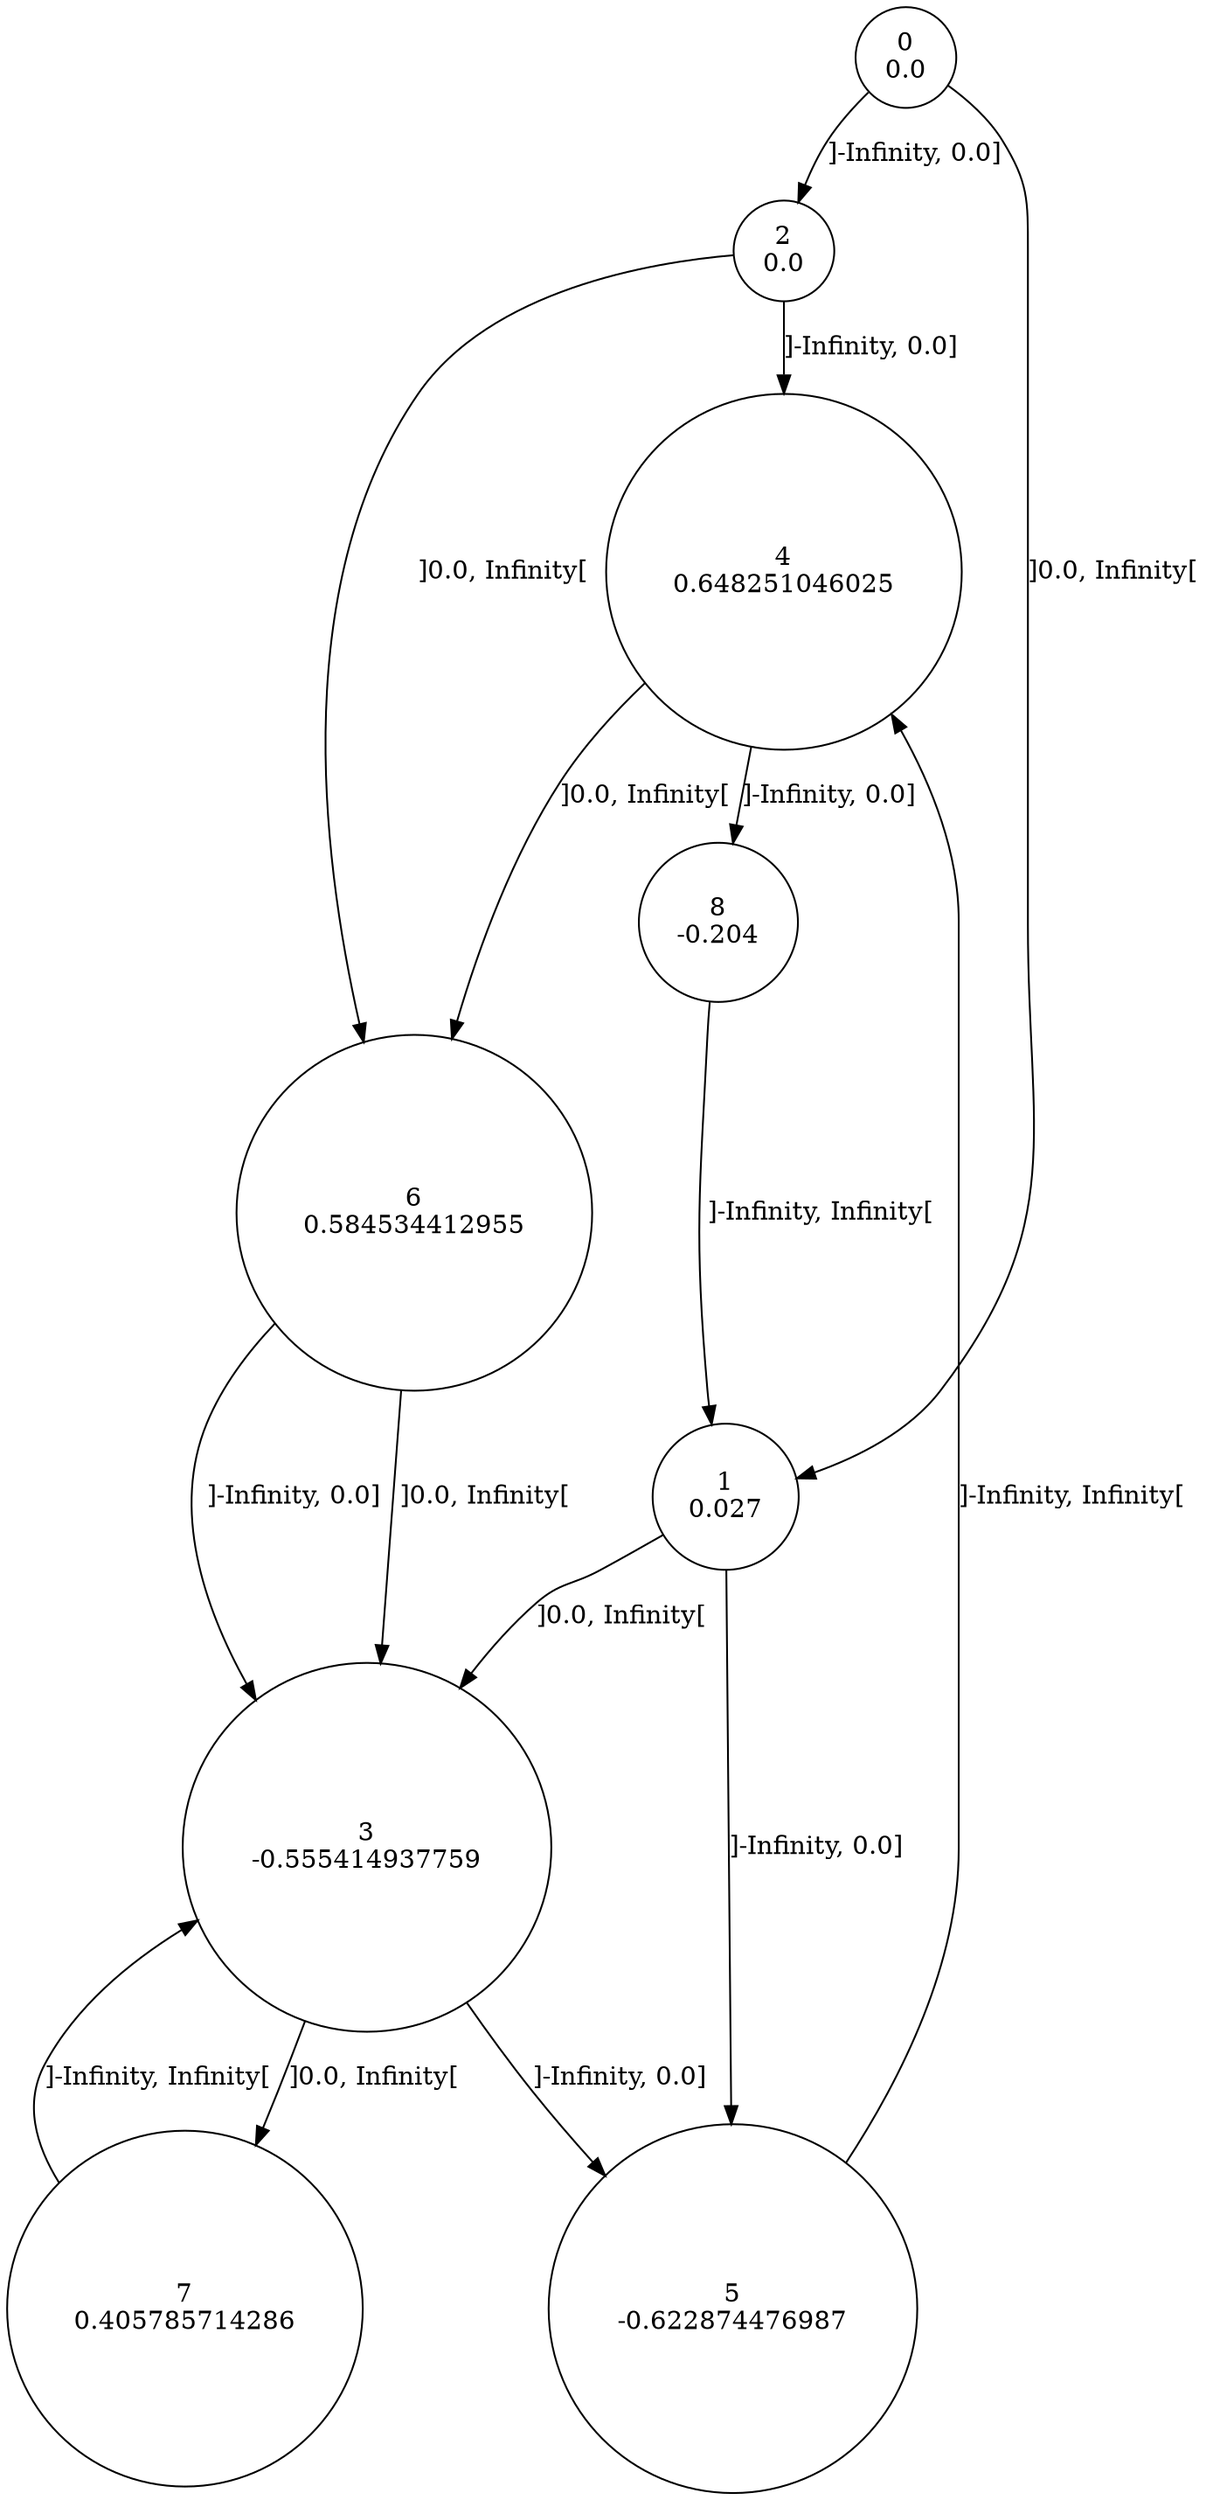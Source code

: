 digraph a {
0 [shape=circle, label="0\n0.0"];
	0 -> 2 [label="]-Infinity, 0.0]"];
	0 -> 1 [label="]0.0, Infinity["];
1 [shape=circle, label="1\n0.027"];
	1 -> 5 [label="]-Infinity, 0.0]"];
	1 -> 3 [label="]0.0, Infinity["];
2 [shape=circle, label="2\n0.0"];
	2 -> 4 [label="]-Infinity, 0.0]"];
	2 -> 6 [label="]0.0, Infinity["];
3 [shape=circle, label="3\n-0.555414937759"];
	3 -> 5 [label="]-Infinity, 0.0]"];
	3 -> 7 [label="]0.0, Infinity["];
4 [shape=circle, label="4\n0.648251046025"];
	4 -> 8 [label="]-Infinity, 0.0]"];
	4 -> 6 [label="]0.0, Infinity["];
5 [shape=circle, label="5\n-0.622874476987"];
	5 -> 4 [label="]-Infinity, Infinity["];
6 [shape=circle, label="6\n0.584534412955"];
	6 -> 3 [label="]-Infinity, 0.0]"];
	6 -> 3 [label="]0.0, Infinity["];
7 [shape=circle, label="7\n0.405785714286"];
	7 -> 3 [label="]-Infinity, Infinity["];
8 [shape=circle, label="8\n-0.204"];
	8 -> 1 [label="]-Infinity, Infinity["];
}